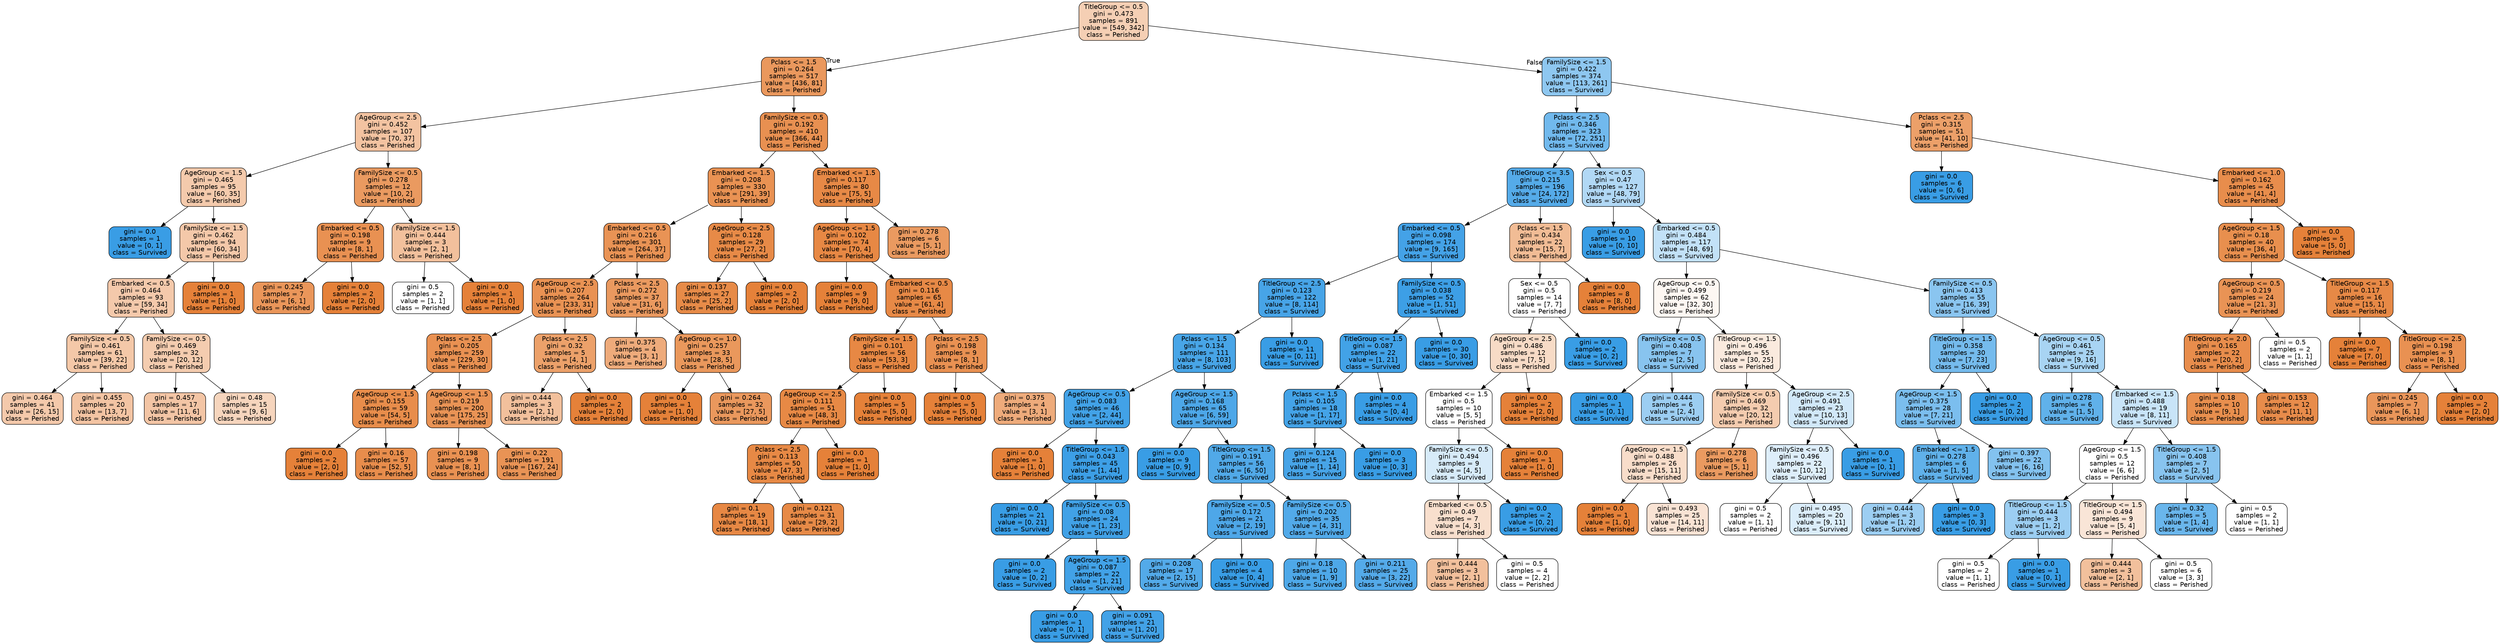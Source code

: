 digraph Tree {
node [shape=box, style="filled, rounded", color="black", fontname=helvetica] ;
edge [fontname=helvetica] ;
0 [label="TitleGroup <= 0.5\ngini = 0.473\nsamples = 891\nvalue = [549, 342]\nclass = Perished", fillcolor="#e5813960"] ;
1 [label="Pclass <= 1.5\ngini = 0.264\nsamples = 517\nvalue = [436, 81]\nclass = Perished", fillcolor="#e58139d0"] ;
0 -> 1 [labeldistance=2.5, labelangle=45, headlabel="True"] ;
2 [label="AgeGroup <= 2.5\ngini = 0.452\nsamples = 107\nvalue = [70, 37]\nclass = Perished", fillcolor="#e5813978"] ;
1 -> 2 ;
3 [label="AgeGroup <= 1.5\ngini = 0.465\nsamples = 95\nvalue = [60, 35]\nclass = Perished", fillcolor="#e581396a"] ;
2 -> 3 ;
4 [label="gini = 0.0\nsamples = 1\nvalue = [0, 1]\nclass = Survived", fillcolor="#399de5ff"] ;
3 -> 4 ;
5 [label="FamilySize <= 1.5\ngini = 0.462\nsamples = 94\nvalue = [60, 34]\nclass = Perished", fillcolor="#e581396e"] ;
3 -> 5 ;
6 [label="Embarked <= 0.5\ngini = 0.464\nsamples = 93\nvalue = [59, 34]\nclass = Perished", fillcolor="#e581396c"] ;
5 -> 6 ;
7 [label="FamilySize <= 0.5\ngini = 0.461\nsamples = 61\nvalue = [39, 22]\nclass = Perished", fillcolor="#e581396f"] ;
6 -> 7 ;
8 [label="gini = 0.464\nsamples = 41\nvalue = [26, 15]\nclass = Perished", fillcolor="#e581396c"] ;
7 -> 8 ;
9 [label="gini = 0.455\nsamples = 20\nvalue = [13, 7]\nclass = Perished", fillcolor="#e5813976"] ;
7 -> 9 ;
10 [label="FamilySize <= 0.5\ngini = 0.469\nsamples = 32\nvalue = [20, 12]\nclass = Perished", fillcolor="#e5813966"] ;
6 -> 10 ;
11 [label="gini = 0.457\nsamples = 17\nvalue = [11, 6]\nclass = Perished", fillcolor="#e5813974"] ;
10 -> 11 ;
12 [label="gini = 0.48\nsamples = 15\nvalue = [9, 6]\nclass = Perished", fillcolor="#e5813955"] ;
10 -> 12 ;
13 [label="gini = 0.0\nsamples = 1\nvalue = [1, 0]\nclass = Perished", fillcolor="#e58139ff"] ;
5 -> 13 ;
14 [label="FamilySize <= 0.5\ngini = 0.278\nsamples = 12\nvalue = [10, 2]\nclass = Perished", fillcolor="#e58139cc"] ;
2 -> 14 ;
15 [label="Embarked <= 0.5\ngini = 0.198\nsamples = 9\nvalue = [8, 1]\nclass = Perished", fillcolor="#e58139df"] ;
14 -> 15 ;
16 [label="gini = 0.245\nsamples = 7\nvalue = [6, 1]\nclass = Perished", fillcolor="#e58139d4"] ;
15 -> 16 ;
17 [label="gini = 0.0\nsamples = 2\nvalue = [2, 0]\nclass = Perished", fillcolor="#e58139ff"] ;
15 -> 17 ;
18 [label="FamilySize <= 1.5\ngini = 0.444\nsamples = 3\nvalue = [2, 1]\nclass = Perished", fillcolor="#e581397f"] ;
14 -> 18 ;
19 [label="gini = 0.5\nsamples = 2\nvalue = [1, 1]\nclass = Perished", fillcolor="#e5813900"] ;
18 -> 19 ;
20 [label="gini = 0.0\nsamples = 1\nvalue = [1, 0]\nclass = Perished", fillcolor="#e58139ff"] ;
18 -> 20 ;
21 [label="FamilySize <= 0.5\ngini = 0.192\nsamples = 410\nvalue = [366, 44]\nclass = Perished", fillcolor="#e58139e0"] ;
1 -> 21 ;
22 [label="Embarked <= 1.5\ngini = 0.208\nsamples = 330\nvalue = [291, 39]\nclass = Perished", fillcolor="#e58139dd"] ;
21 -> 22 ;
23 [label="Embarked <= 0.5\ngini = 0.216\nsamples = 301\nvalue = [264, 37]\nclass = Perished", fillcolor="#e58139db"] ;
22 -> 23 ;
24 [label="AgeGroup <= 2.5\ngini = 0.207\nsamples = 264\nvalue = [233, 31]\nclass = Perished", fillcolor="#e58139dd"] ;
23 -> 24 ;
25 [label="Pclass <= 2.5\ngini = 0.205\nsamples = 259\nvalue = [229, 30]\nclass = Perished", fillcolor="#e58139de"] ;
24 -> 25 ;
26 [label="AgeGroup <= 1.5\ngini = 0.155\nsamples = 59\nvalue = [54, 5]\nclass = Perished", fillcolor="#e58139e7"] ;
25 -> 26 ;
27 [label="gini = 0.0\nsamples = 2\nvalue = [2, 0]\nclass = Perished", fillcolor="#e58139ff"] ;
26 -> 27 ;
28 [label="gini = 0.16\nsamples = 57\nvalue = [52, 5]\nclass = Perished", fillcolor="#e58139e6"] ;
26 -> 28 ;
29 [label="AgeGroup <= 1.5\ngini = 0.219\nsamples = 200\nvalue = [175, 25]\nclass = Perished", fillcolor="#e58139db"] ;
25 -> 29 ;
30 [label="gini = 0.198\nsamples = 9\nvalue = [8, 1]\nclass = Perished", fillcolor="#e58139df"] ;
29 -> 30 ;
31 [label="gini = 0.22\nsamples = 191\nvalue = [167, 24]\nclass = Perished", fillcolor="#e58139da"] ;
29 -> 31 ;
32 [label="Pclass <= 2.5\ngini = 0.32\nsamples = 5\nvalue = [4, 1]\nclass = Perished", fillcolor="#e58139bf"] ;
24 -> 32 ;
33 [label="gini = 0.444\nsamples = 3\nvalue = [2, 1]\nclass = Perished", fillcolor="#e581397f"] ;
32 -> 33 ;
34 [label="gini = 0.0\nsamples = 2\nvalue = [2, 0]\nclass = Perished", fillcolor="#e58139ff"] ;
32 -> 34 ;
35 [label="Pclass <= 2.5\ngini = 0.272\nsamples = 37\nvalue = [31, 6]\nclass = Perished", fillcolor="#e58139ce"] ;
23 -> 35 ;
36 [label="gini = 0.375\nsamples = 4\nvalue = [3, 1]\nclass = Perished", fillcolor="#e58139aa"] ;
35 -> 36 ;
37 [label="AgeGroup <= 1.0\ngini = 0.257\nsamples = 33\nvalue = [28, 5]\nclass = Perished", fillcolor="#e58139d1"] ;
35 -> 37 ;
38 [label="gini = 0.0\nsamples = 1\nvalue = [1, 0]\nclass = Perished", fillcolor="#e58139ff"] ;
37 -> 38 ;
39 [label="gini = 0.264\nsamples = 32\nvalue = [27, 5]\nclass = Perished", fillcolor="#e58139d0"] ;
37 -> 39 ;
40 [label="AgeGroup <= 2.5\ngini = 0.128\nsamples = 29\nvalue = [27, 2]\nclass = Perished", fillcolor="#e58139ec"] ;
22 -> 40 ;
41 [label="gini = 0.137\nsamples = 27\nvalue = [25, 2]\nclass = Perished", fillcolor="#e58139eb"] ;
40 -> 41 ;
42 [label="gini = 0.0\nsamples = 2\nvalue = [2, 0]\nclass = Perished", fillcolor="#e58139ff"] ;
40 -> 42 ;
43 [label="Embarked <= 1.5\ngini = 0.117\nsamples = 80\nvalue = [75, 5]\nclass = Perished", fillcolor="#e58139ee"] ;
21 -> 43 ;
44 [label="AgeGroup <= 1.5\ngini = 0.102\nsamples = 74\nvalue = [70, 4]\nclass = Perished", fillcolor="#e58139f0"] ;
43 -> 44 ;
45 [label="gini = 0.0\nsamples = 9\nvalue = [9, 0]\nclass = Perished", fillcolor="#e58139ff"] ;
44 -> 45 ;
46 [label="Embarked <= 0.5\ngini = 0.116\nsamples = 65\nvalue = [61, 4]\nclass = Perished", fillcolor="#e58139ee"] ;
44 -> 46 ;
47 [label="FamilySize <= 1.5\ngini = 0.101\nsamples = 56\nvalue = [53, 3]\nclass = Perished", fillcolor="#e58139f1"] ;
46 -> 47 ;
48 [label="AgeGroup <= 2.5\ngini = 0.111\nsamples = 51\nvalue = [48, 3]\nclass = Perished", fillcolor="#e58139ef"] ;
47 -> 48 ;
49 [label="Pclass <= 2.5\ngini = 0.113\nsamples = 50\nvalue = [47, 3]\nclass = Perished", fillcolor="#e58139ef"] ;
48 -> 49 ;
50 [label="gini = 0.1\nsamples = 19\nvalue = [18, 1]\nclass = Perished", fillcolor="#e58139f1"] ;
49 -> 50 ;
51 [label="gini = 0.121\nsamples = 31\nvalue = [29, 2]\nclass = Perished", fillcolor="#e58139ed"] ;
49 -> 51 ;
52 [label="gini = 0.0\nsamples = 1\nvalue = [1, 0]\nclass = Perished", fillcolor="#e58139ff"] ;
48 -> 52 ;
53 [label="gini = 0.0\nsamples = 5\nvalue = [5, 0]\nclass = Perished", fillcolor="#e58139ff"] ;
47 -> 53 ;
54 [label="Pclass <= 2.5\ngini = 0.198\nsamples = 9\nvalue = [8, 1]\nclass = Perished", fillcolor="#e58139df"] ;
46 -> 54 ;
55 [label="gini = 0.0\nsamples = 5\nvalue = [5, 0]\nclass = Perished", fillcolor="#e58139ff"] ;
54 -> 55 ;
56 [label="gini = 0.375\nsamples = 4\nvalue = [3, 1]\nclass = Perished", fillcolor="#e58139aa"] ;
54 -> 56 ;
57 [label="gini = 0.278\nsamples = 6\nvalue = [5, 1]\nclass = Perished", fillcolor="#e58139cc"] ;
43 -> 57 ;
58 [label="FamilySize <= 1.5\ngini = 0.422\nsamples = 374\nvalue = [113, 261]\nclass = Survived", fillcolor="#399de591"] ;
0 -> 58 [labeldistance=2.5, labelangle=-45, headlabel="False"] ;
59 [label="Pclass <= 2.5\ngini = 0.346\nsamples = 323\nvalue = [72, 251]\nclass = Survived", fillcolor="#399de5b6"] ;
58 -> 59 ;
60 [label="TitleGroup <= 3.5\ngini = 0.215\nsamples = 196\nvalue = [24, 172]\nclass = Survived", fillcolor="#399de5db"] ;
59 -> 60 ;
61 [label="Embarked <= 0.5\ngini = 0.098\nsamples = 174\nvalue = [9, 165]\nclass = Survived", fillcolor="#399de5f1"] ;
60 -> 61 ;
62 [label="TitleGroup <= 2.5\ngini = 0.123\nsamples = 122\nvalue = [8, 114]\nclass = Survived", fillcolor="#399de5ed"] ;
61 -> 62 ;
63 [label="Pclass <= 1.5\ngini = 0.134\nsamples = 111\nvalue = [8, 103]\nclass = Survived", fillcolor="#399de5eb"] ;
62 -> 63 ;
64 [label="AgeGroup <= 0.5\ngini = 0.083\nsamples = 46\nvalue = [2, 44]\nclass = Survived", fillcolor="#399de5f3"] ;
63 -> 64 ;
65 [label="gini = 0.0\nsamples = 1\nvalue = [1, 0]\nclass = Perished", fillcolor="#e58139ff"] ;
64 -> 65 ;
66 [label="TitleGroup <= 1.5\ngini = 0.043\nsamples = 45\nvalue = [1, 44]\nclass = Survived", fillcolor="#399de5f9"] ;
64 -> 66 ;
67 [label="gini = 0.0\nsamples = 21\nvalue = [0, 21]\nclass = Survived", fillcolor="#399de5ff"] ;
66 -> 67 ;
68 [label="FamilySize <= 0.5\ngini = 0.08\nsamples = 24\nvalue = [1, 23]\nclass = Survived", fillcolor="#399de5f4"] ;
66 -> 68 ;
69 [label="gini = 0.0\nsamples = 2\nvalue = [0, 2]\nclass = Survived", fillcolor="#399de5ff"] ;
68 -> 69 ;
70 [label="AgeGroup <= 1.5\ngini = 0.087\nsamples = 22\nvalue = [1, 21]\nclass = Survived", fillcolor="#399de5f3"] ;
68 -> 70 ;
71 [label="gini = 0.0\nsamples = 1\nvalue = [0, 1]\nclass = Survived", fillcolor="#399de5ff"] ;
70 -> 71 ;
72 [label="gini = 0.091\nsamples = 21\nvalue = [1, 20]\nclass = Survived", fillcolor="#399de5f2"] ;
70 -> 72 ;
73 [label="AgeGroup <= 1.5\ngini = 0.168\nsamples = 65\nvalue = [6, 59]\nclass = Survived", fillcolor="#399de5e5"] ;
63 -> 73 ;
74 [label="gini = 0.0\nsamples = 9\nvalue = [0, 9]\nclass = Survived", fillcolor="#399de5ff"] ;
73 -> 74 ;
75 [label="TitleGroup <= 1.5\ngini = 0.191\nsamples = 56\nvalue = [6, 50]\nclass = Survived", fillcolor="#399de5e0"] ;
73 -> 75 ;
76 [label="FamilySize <= 0.5\ngini = 0.172\nsamples = 21\nvalue = [2, 19]\nclass = Survived", fillcolor="#399de5e4"] ;
75 -> 76 ;
77 [label="gini = 0.208\nsamples = 17\nvalue = [2, 15]\nclass = Survived", fillcolor="#399de5dd"] ;
76 -> 77 ;
78 [label="gini = 0.0\nsamples = 4\nvalue = [0, 4]\nclass = Survived", fillcolor="#399de5ff"] ;
76 -> 78 ;
79 [label="FamilySize <= 0.5\ngini = 0.202\nsamples = 35\nvalue = [4, 31]\nclass = Survived", fillcolor="#399de5de"] ;
75 -> 79 ;
80 [label="gini = 0.18\nsamples = 10\nvalue = [1, 9]\nclass = Survived", fillcolor="#399de5e3"] ;
79 -> 80 ;
81 [label="gini = 0.211\nsamples = 25\nvalue = [3, 22]\nclass = Survived", fillcolor="#399de5dc"] ;
79 -> 81 ;
82 [label="gini = 0.0\nsamples = 11\nvalue = [0, 11]\nclass = Survived", fillcolor="#399de5ff"] ;
62 -> 82 ;
83 [label="FamilySize <= 0.5\ngini = 0.038\nsamples = 52\nvalue = [1, 51]\nclass = Survived", fillcolor="#399de5fa"] ;
61 -> 83 ;
84 [label="TitleGroup <= 1.5\ngini = 0.087\nsamples = 22\nvalue = [1, 21]\nclass = Survived", fillcolor="#399de5f3"] ;
83 -> 84 ;
85 [label="Pclass <= 1.5\ngini = 0.105\nsamples = 18\nvalue = [1, 17]\nclass = Survived", fillcolor="#399de5f0"] ;
84 -> 85 ;
86 [label="gini = 0.124\nsamples = 15\nvalue = [1, 14]\nclass = Survived", fillcolor="#399de5ed"] ;
85 -> 86 ;
87 [label="gini = 0.0\nsamples = 3\nvalue = [0, 3]\nclass = Survived", fillcolor="#399de5ff"] ;
85 -> 87 ;
88 [label="gini = 0.0\nsamples = 4\nvalue = [0, 4]\nclass = Survived", fillcolor="#399de5ff"] ;
84 -> 88 ;
89 [label="gini = 0.0\nsamples = 30\nvalue = [0, 30]\nclass = Survived", fillcolor="#399de5ff"] ;
83 -> 89 ;
90 [label="Pclass <= 1.5\ngini = 0.434\nsamples = 22\nvalue = [15, 7]\nclass = Perished", fillcolor="#e5813988"] ;
60 -> 90 ;
91 [label="Sex <= 0.5\ngini = 0.5\nsamples = 14\nvalue = [7, 7]\nclass = Perished", fillcolor="#e5813900"] ;
90 -> 91 ;
92 [label="AgeGroup <= 2.5\ngini = 0.486\nsamples = 12\nvalue = [7, 5]\nclass = Perished", fillcolor="#e5813949"] ;
91 -> 92 ;
93 [label="Embarked <= 1.5\ngini = 0.5\nsamples = 10\nvalue = [5, 5]\nclass = Perished", fillcolor="#e5813900"] ;
92 -> 93 ;
94 [label="FamilySize <= 0.5\ngini = 0.494\nsamples = 9\nvalue = [4, 5]\nclass = Survived", fillcolor="#399de533"] ;
93 -> 94 ;
95 [label="Embarked <= 0.5\ngini = 0.49\nsamples = 7\nvalue = [4, 3]\nclass = Perished", fillcolor="#e5813940"] ;
94 -> 95 ;
96 [label="gini = 0.444\nsamples = 3\nvalue = [2, 1]\nclass = Perished", fillcolor="#e581397f"] ;
95 -> 96 ;
97 [label="gini = 0.5\nsamples = 4\nvalue = [2, 2]\nclass = Perished", fillcolor="#e5813900"] ;
95 -> 97 ;
98 [label="gini = 0.0\nsamples = 2\nvalue = [0, 2]\nclass = Survived", fillcolor="#399de5ff"] ;
94 -> 98 ;
99 [label="gini = 0.0\nsamples = 1\nvalue = [1, 0]\nclass = Perished", fillcolor="#e58139ff"] ;
93 -> 99 ;
100 [label="gini = 0.0\nsamples = 2\nvalue = [2, 0]\nclass = Perished", fillcolor="#e58139ff"] ;
92 -> 100 ;
101 [label="gini = 0.0\nsamples = 2\nvalue = [0, 2]\nclass = Survived", fillcolor="#399de5ff"] ;
91 -> 101 ;
102 [label="gini = 0.0\nsamples = 8\nvalue = [8, 0]\nclass = Perished", fillcolor="#e58139ff"] ;
90 -> 102 ;
103 [label="Sex <= 0.5\ngini = 0.47\nsamples = 127\nvalue = [48, 79]\nclass = Survived", fillcolor="#399de564"] ;
59 -> 103 ;
104 [label="gini = 0.0\nsamples = 10\nvalue = [0, 10]\nclass = Survived", fillcolor="#399de5ff"] ;
103 -> 104 ;
105 [label="Embarked <= 0.5\ngini = 0.484\nsamples = 117\nvalue = [48, 69]\nclass = Survived", fillcolor="#399de54e"] ;
103 -> 105 ;
106 [label="AgeGroup <= 0.5\ngini = 0.499\nsamples = 62\nvalue = [32, 30]\nclass = Perished", fillcolor="#e5813910"] ;
105 -> 106 ;
107 [label="FamilySize <= 0.5\ngini = 0.408\nsamples = 7\nvalue = [2, 5]\nclass = Survived", fillcolor="#399de599"] ;
106 -> 107 ;
108 [label="gini = 0.0\nsamples = 1\nvalue = [0, 1]\nclass = Survived", fillcolor="#399de5ff"] ;
107 -> 108 ;
109 [label="gini = 0.444\nsamples = 6\nvalue = [2, 4]\nclass = Survived", fillcolor="#399de57f"] ;
107 -> 109 ;
110 [label="TitleGroup <= 1.5\ngini = 0.496\nsamples = 55\nvalue = [30, 25]\nclass = Perished", fillcolor="#e581392a"] ;
106 -> 110 ;
111 [label="FamilySize <= 0.5\ngini = 0.469\nsamples = 32\nvalue = [20, 12]\nclass = Perished", fillcolor="#e5813966"] ;
110 -> 111 ;
112 [label="AgeGroup <= 1.5\ngini = 0.488\nsamples = 26\nvalue = [15, 11]\nclass = Perished", fillcolor="#e5813944"] ;
111 -> 112 ;
113 [label="gini = 0.0\nsamples = 1\nvalue = [1, 0]\nclass = Perished", fillcolor="#e58139ff"] ;
112 -> 113 ;
114 [label="gini = 0.493\nsamples = 25\nvalue = [14, 11]\nclass = Perished", fillcolor="#e5813937"] ;
112 -> 114 ;
115 [label="gini = 0.278\nsamples = 6\nvalue = [5, 1]\nclass = Perished", fillcolor="#e58139cc"] ;
111 -> 115 ;
116 [label="AgeGroup <= 2.5\ngini = 0.491\nsamples = 23\nvalue = [10, 13]\nclass = Survived", fillcolor="#399de53b"] ;
110 -> 116 ;
117 [label="FamilySize <= 0.5\ngini = 0.496\nsamples = 22\nvalue = [10, 12]\nclass = Survived", fillcolor="#399de52a"] ;
116 -> 117 ;
118 [label="gini = 0.5\nsamples = 2\nvalue = [1, 1]\nclass = Perished", fillcolor="#e5813900"] ;
117 -> 118 ;
119 [label="gini = 0.495\nsamples = 20\nvalue = [9, 11]\nclass = Survived", fillcolor="#399de52e"] ;
117 -> 119 ;
120 [label="gini = 0.0\nsamples = 1\nvalue = [0, 1]\nclass = Survived", fillcolor="#399de5ff"] ;
116 -> 120 ;
121 [label="FamilySize <= 0.5\ngini = 0.413\nsamples = 55\nvalue = [16, 39]\nclass = Survived", fillcolor="#399de596"] ;
105 -> 121 ;
122 [label="TitleGroup <= 1.5\ngini = 0.358\nsamples = 30\nvalue = [7, 23]\nclass = Survived", fillcolor="#399de5b1"] ;
121 -> 122 ;
123 [label="AgeGroup <= 1.5\ngini = 0.375\nsamples = 28\nvalue = [7, 21]\nclass = Survived", fillcolor="#399de5aa"] ;
122 -> 123 ;
124 [label="Embarked <= 1.5\ngini = 0.278\nsamples = 6\nvalue = [1, 5]\nclass = Survived", fillcolor="#399de5cc"] ;
123 -> 124 ;
125 [label="gini = 0.444\nsamples = 3\nvalue = [1, 2]\nclass = Survived", fillcolor="#399de57f"] ;
124 -> 125 ;
126 [label="gini = 0.0\nsamples = 3\nvalue = [0, 3]\nclass = Survived", fillcolor="#399de5ff"] ;
124 -> 126 ;
127 [label="gini = 0.397\nsamples = 22\nvalue = [6, 16]\nclass = Survived", fillcolor="#399de59f"] ;
123 -> 127 ;
128 [label="gini = 0.0\nsamples = 2\nvalue = [0, 2]\nclass = Survived", fillcolor="#399de5ff"] ;
122 -> 128 ;
129 [label="AgeGroup <= 0.5\ngini = 0.461\nsamples = 25\nvalue = [9, 16]\nclass = Survived", fillcolor="#399de570"] ;
121 -> 129 ;
130 [label="gini = 0.278\nsamples = 6\nvalue = [1, 5]\nclass = Survived", fillcolor="#399de5cc"] ;
129 -> 130 ;
131 [label="Embarked <= 1.5\ngini = 0.488\nsamples = 19\nvalue = [8, 11]\nclass = Survived", fillcolor="#399de546"] ;
129 -> 131 ;
132 [label="AgeGroup <= 1.5\ngini = 0.5\nsamples = 12\nvalue = [6, 6]\nclass = Perished", fillcolor="#e5813900"] ;
131 -> 132 ;
133 [label="TitleGroup <= 1.5\ngini = 0.444\nsamples = 3\nvalue = [1, 2]\nclass = Survived", fillcolor="#399de57f"] ;
132 -> 133 ;
134 [label="gini = 0.5\nsamples = 2\nvalue = [1, 1]\nclass = Perished", fillcolor="#e5813900"] ;
133 -> 134 ;
135 [label="gini = 0.0\nsamples = 1\nvalue = [0, 1]\nclass = Survived", fillcolor="#399de5ff"] ;
133 -> 135 ;
136 [label="TitleGroup <= 1.5\ngini = 0.494\nsamples = 9\nvalue = [5, 4]\nclass = Perished", fillcolor="#e5813933"] ;
132 -> 136 ;
137 [label="gini = 0.444\nsamples = 3\nvalue = [2, 1]\nclass = Perished", fillcolor="#e581397f"] ;
136 -> 137 ;
138 [label="gini = 0.5\nsamples = 6\nvalue = [3, 3]\nclass = Perished", fillcolor="#e5813900"] ;
136 -> 138 ;
139 [label="TitleGroup <= 1.5\ngini = 0.408\nsamples = 7\nvalue = [2, 5]\nclass = Survived", fillcolor="#399de599"] ;
131 -> 139 ;
140 [label="gini = 0.32\nsamples = 5\nvalue = [1, 4]\nclass = Survived", fillcolor="#399de5bf"] ;
139 -> 140 ;
141 [label="gini = 0.5\nsamples = 2\nvalue = [1, 1]\nclass = Perished", fillcolor="#e5813900"] ;
139 -> 141 ;
142 [label="Pclass <= 2.5\ngini = 0.315\nsamples = 51\nvalue = [41, 10]\nclass = Perished", fillcolor="#e58139c1"] ;
58 -> 142 ;
143 [label="gini = 0.0\nsamples = 6\nvalue = [0, 6]\nclass = Survived", fillcolor="#399de5ff"] ;
142 -> 143 ;
144 [label="Embarked <= 1.0\ngini = 0.162\nsamples = 45\nvalue = [41, 4]\nclass = Perished", fillcolor="#e58139e6"] ;
142 -> 144 ;
145 [label="AgeGroup <= 1.5\ngini = 0.18\nsamples = 40\nvalue = [36, 4]\nclass = Perished", fillcolor="#e58139e3"] ;
144 -> 145 ;
146 [label="AgeGroup <= 0.5\ngini = 0.219\nsamples = 24\nvalue = [21, 3]\nclass = Perished", fillcolor="#e58139db"] ;
145 -> 146 ;
147 [label="TitleGroup <= 2.0\ngini = 0.165\nsamples = 22\nvalue = [20, 2]\nclass = Perished", fillcolor="#e58139e6"] ;
146 -> 147 ;
148 [label="gini = 0.18\nsamples = 10\nvalue = [9, 1]\nclass = Perished", fillcolor="#e58139e3"] ;
147 -> 148 ;
149 [label="gini = 0.153\nsamples = 12\nvalue = [11, 1]\nclass = Perished", fillcolor="#e58139e8"] ;
147 -> 149 ;
150 [label="gini = 0.5\nsamples = 2\nvalue = [1, 1]\nclass = Perished", fillcolor="#e5813900"] ;
146 -> 150 ;
151 [label="TitleGroup <= 1.5\ngini = 0.117\nsamples = 16\nvalue = [15, 1]\nclass = Perished", fillcolor="#e58139ee"] ;
145 -> 151 ;
152 [label="gini = 0.0\nsamples = 7\nvalue = [7, 0]\nclass = Perished", fillcolor="#e58139ff"] ;
151 -> 152 ;
153 [label="TitleGroup <= 2.5\ngini = 0.198\nsamples = 9\nvalue = [8, 1]\nclass = Perished", fillcolor="#e58139df"] ;
151 -> 153 ;
154 [label="gini = 0.245\nsamples = 7\nvalue = [6, 1]\nclass = Perished", fillcolor="#e58139d4"] ;
153 -> 154 ;
155 [label="gini = 0.0\nsamples = 2\nvalue = [2, 0]\nclass = Perished", fillcolor="#e58139ff"] ;
153 -> 155 ;
156 [label="gini = 0.0\nsamples = 5\nvalue = [5, 0]\nclass = Perished", fillcolor="#e58139ff"] ;
144 -> 156 ;
}